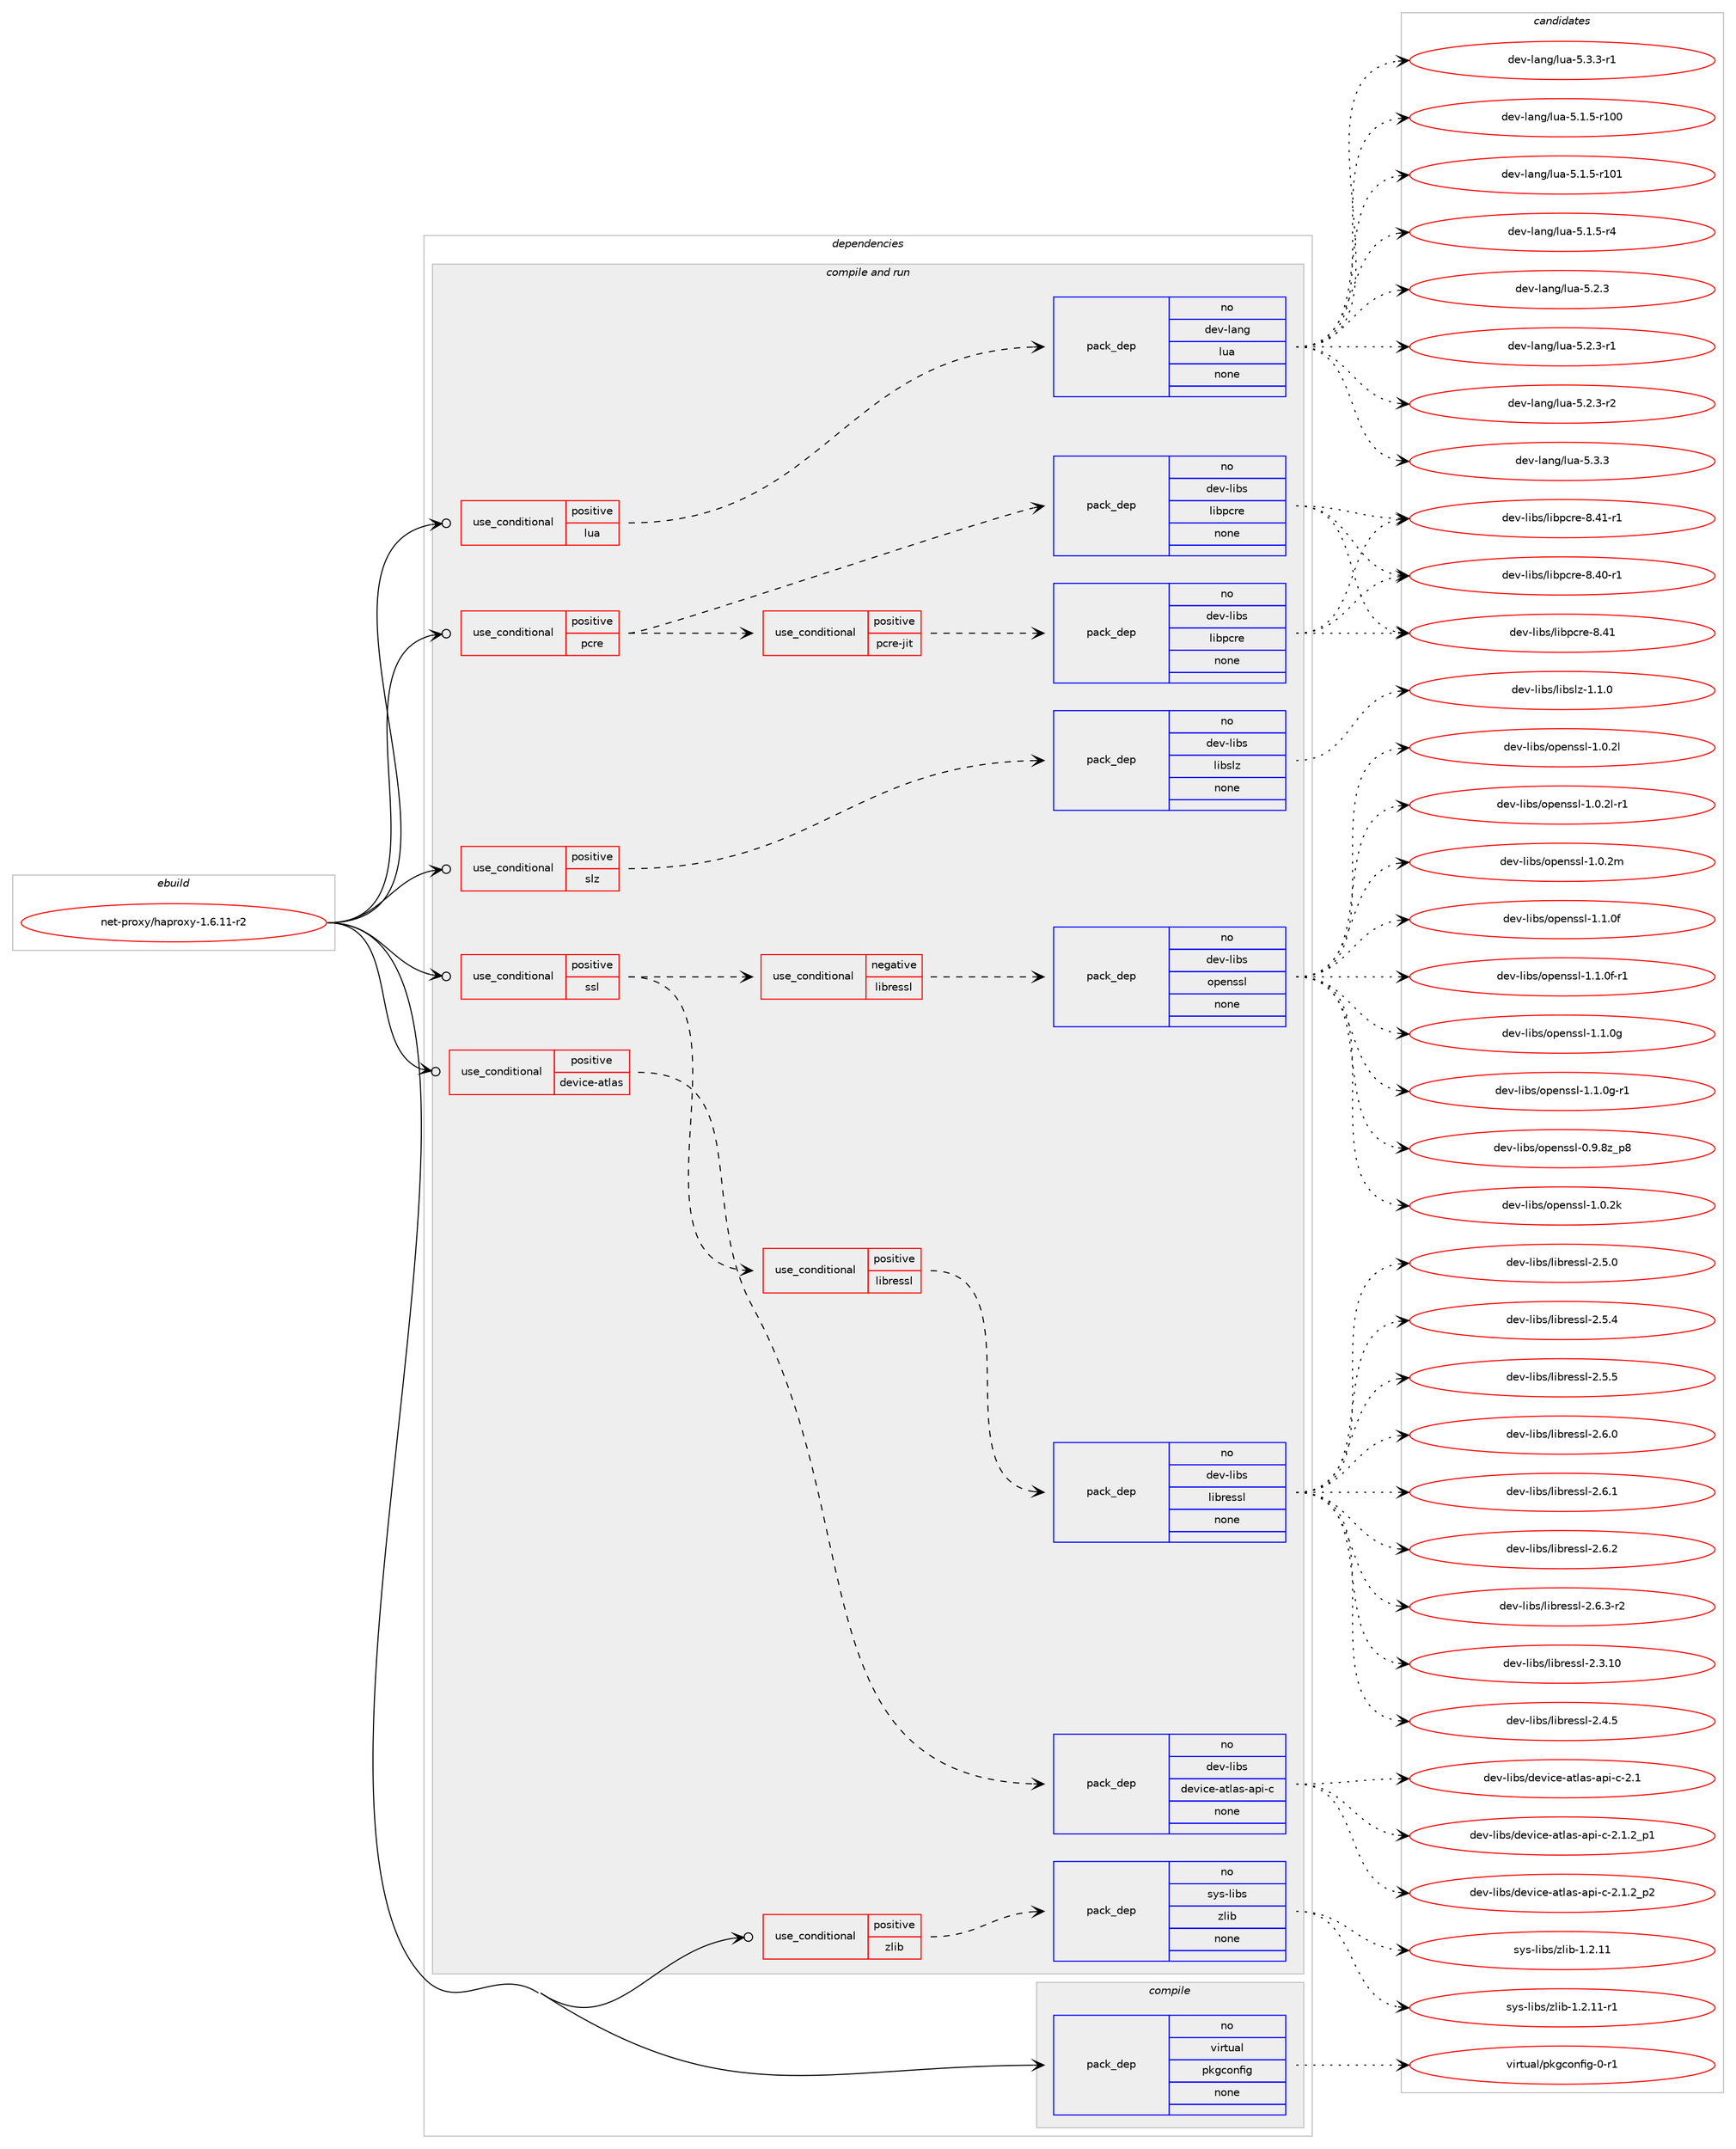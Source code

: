 digraph prolog {

# *************
# Graph options
# *************

newrank=true;
concentrate=true;
compound=true;
graph [rankdir=LR,fontname=Helvetica,fontsize=10,ranksep=1.5];#, ranksep=2.5, nodesep=0.2];
edge  [arrowhead=vee];
node  [fontname=Helvetica,fontsize=10];

# **********
# The ebuild
# **********

subgraph cluster_leftcol {
color=gray;
rank=same;
label=<<i>ebuild</i>>;
id [label="net-proxy/haproxy-1.6.11-r2", color=red, width=4, href="../net-proxy/haproxy-1.6.11-r2.svg"];
}

# ****************
# The dependencies
# ****************

subgraph cluster_midcol {
color=gray;
label=<<i>dependencies</i>>;
subgraph cluster_compile {
fillcolor="#eeeeee";
style=filled;
label=<<i>compile</i>>;
subgraph pack346 {
dependency484 [label=<<TABLE BORDER="0" CELLBORDER="1" CELLSPACING="0" CELLPADDING="4" WIDTH="220"><TR><TD ROWSPAN="6" CELLPADDING="30">pack_dep</TD></TR><TR><TD WIDTH="110">no</TD></TR><TR><TD>virtual</TD></TR><TR><TD>pkgconfig</TD></TR><TR><TD>none</TD></TR><TR><TD></TD></TR></TABLE>>, shape=none, color=blue];
}
id:e -> dependency484:w [weight=20,style="solid",arrowhead="vee"];
}
subgraph cluster_compileandrun {
fillcolor="#eeeeee";
style=filled;
label=<<i>compile and run</i>>;
subgraph cond132 {
dependency485 [label=<<TABLE BORDER="0" CELLBORDER="1" CELLSPACING="0" CELLPADDING="4"><TR><TD ROWSPAN="3" CELLPADDING="10">use_conditional</TD></TR><TR><TD>positive</TD></TR><TR><TD>device-atlas</TD></TR></TABLE>>, shape=none, color=red];
subgraph pack347 {
dependency486 [label=<<TABLE BORDER="0" CELLBORDER="1" CELLSPACING="0" CELLPADDING="4" WIDTH="220"><TR><TD ROWSPAN="6" CELLPADDING="30">pack_dep</TD></TR><TR><TD WIDTH="110">no</TD></TR><TR><TD>dev-libs</TD></TR><TR><TD>device-atlas-api-c</TD></TR><TR><TD>none</TD></TR><TR><TD></TD></TR></TABLE>>, shape=none, color=blue];
}
dependency485:e -> dependency486:w [weight=20,style="dashed",arrowhead="vee"];
}
id:e -> dependency485:w [weight=20,style="solid",arrowhead="odotvee"];
subgraph cond133 {
dependency487 [label=<<TABLE BORDER="0" CELLBORDER="1" CELLSPACING="0" CELLPADDING="4"><TR><TD ROWSPAN="3" CELLPADDING="10">use_conditional</TD></TR><TR><TD>positive</TD></TR><TR><TD>lua</TD></TR></TABLE>>, shape=none, color=red];
subgraph pack348 {
dependency488 [label=<<TABLE BORDER="0" CELLBORDER="1" CELLSPACING="0" CELLPADDING="4" WIDTH="220"><TR><TD ROWSPAN="6" CELLPADDING="30">pack_dep</TD></TR><TR><TD WIDTH="110">no</TD></TR><TR><TD>dev-lang</TD></TR><TR><TD>lua</TD></TR><TR><TD>none</TD></TR><TR><TD></TD></TR></TABLE>>, shape=none, color=blue];
}
dependency487:e -> dependency488:w [weight=20,style="dashed",arrowhead="vee"];
}
id:e -> dependency487:w [weight=20,style="solid",arrowhead="odotvee"];
subgraph cond134 {
dependency489 [label=<<TABLE BORDER="0" CELLBORDER="1" CELLSPACING="0" CELLPADDING="4"><TR><TD ROWSPAN="3" CELLPADDING="10">use_conditional</TD></TR><TR><TD>positive</TD></TR><TR><TD>pcre</TD></TR></TABLE>>, shape=none, color=red];
subgraph pack349 {
dependency490 [label=<<TABLE BORDER="0" CELLBORDER="1" CELLSPACING="0" CELLPADDING="4" WIDTH="220"><TR><TD ROWSPAN="6" CELLPADDING="30">pack_dep</TD></TR><TR><TD WIDTH="110">no</TD></TR><TR><TD>dev-libs</TD></TR><TR><TD>libpcre</TD></TR><TR><TD>none</TD></TR><TR><TD></TD></TR></TABLE>>, shape=none, color=blue];
}
dependency489:e -> dependency490:w [weight=20,style="dashed",arrowhead="vee"];
subgraph cond135 {
dependency491 [label=<<TABLE BORDER="0" CELLBORDER="1" CELLSPACING="0" CELLPADDING="4"><TR><TD ROWSPAN="3" CELLPADDING="10">use_conditional</TD></TR><TR><TD>positive</TD></TR><TR><TD>pcre-jit</TD></TR></TABLE>>, shape=none, color=red];
subgraph pack350 {
dependency492 [label=<<TABLE BORDER="0" CELLBORDER="1" CELLSPACING="0" CELLPADDING="4" WIDTH="220"><TR><TD ROWSPAN="6" CELLPADDING="30">pack_dep</TD></TR><TR><TD WIDTH="110">no</TD></TR><TR><TD>dev-libs</TD></TR><TR><TD>libpcre</TD></TR><TR><TD>none</TD></TR><TR><TD></TD></TR></TABLE>>, shape=none, color=blue];
}
dependency491:e -> dependency492:w [weight=20,style="dashed",arrowhead="vee"];
}
dependency489:e -> dependency491:w [weight=20,style="dashed",arrowhead="vee"];
}
id:e -> dependency489:w [weight=20,style="solid",arrowhead="odotvee"];
subgraph cond136 {
dependency493 [label=<<TABLE BORDER="0" CELLBORDER="1" CELLSPACING="0" CELLPADDING="4"><TR><TD ROWSPAN="3" CELLPADDING="10">use_conditional</TD></TR><TR><TD>positive</TD></TR><TR><TD>slz</TD></TR></TABLE>>, shape=none, color=red];
subgraph pack351 {
dependency494 [label=<<TABLE BORDER="0" CELLBORDER="1" CELLSPACING="0" CELLPADDING="4" WIDTH="220"><TR><TD ROWSPAN="6" CELLPADDING="30">pack_dep</TD></TR><TR><TD WIDTH="110">no</TD></TR><TR><TD>dev-libs</TD></TR><TR><TD>libslz</TD></TR><TR><TD>none</TD></TR><TR><TD></TD></TR></TABLE>>, shape=none, color=blue];
}
dependency493:e -> dependency494:w [weight=20,style="dashed",arrowhead="vee"];
}
id:e -> dependency493:w [weight=20,style="solid",arrowhead="odotvee"];
subgraph cond137 {
dependency495 [label=<<TABLE BORDER="0" CELLBORDER="1" CELLSPACING="0" CELLPADDING="4"><TR><TD ROWSPAN="3" CELLPADDING="10">use_conditional</TD></TR><TR><TD>positive</TD></TR><TR><TD>ssl</TD></TR></TABLE>>, shape=none, color=red];
subgraph cond138 {
dependency496 [label=<<TABLE BORDER="0" CELLBORDER="1" CELLSPACING="0" CELLPADDING="4"><TR><TD ROWSPAN="3" CELLPADDING="10">use_conditional</TD></TR><TR><TD>negative</TD></TR><TR><TD>libressl</TD></TR></TABLE>>, shape=none, color=red];
subgraph pack352 {
dependency497 [label=<<TABLE BORDER="0" CELLBORDER="1" CELLSPACING="0" CELLPADDING="4" WIDTH="220"><TR><TD ROWSPAN="6" CELLPADDING="30">pack_dep</TD></TR><TR><TD WIDTH="110">no</TD></TR><TR><TD>dev-libs</TD></TR><TR><TD>openssl</TD></TR><TR><TD>none</TD></TR><TR><TD></TD></TR></TABLE>>, shape=none, color=blue];
}
dependency496:e -> dependency497:w [weight=20,style="dashed",arrowhead="vee"];
}
dependency495:e -> dependency496:w [weight=20,style="dashed",arrowhead="vee"];
subgraph cond139 {
dependency498 [label=<<TABLE BORDER="0" CELLBORDER="1" CELLSPACING="0" CELLPADDING="4"><TR><TD ROWSPAN="3" CELLPADDING="10">use_conditional</TD></TR><TR><TD>positive</TD></TR><TR><TD>libressl</TD></TR></TABLE>>, shape=none, color=red];
subgraph pack353 {
dependency499 [label=<<TABLE BORDER="0" CELLBORDER="1" CELLSPACING="0" CELLPADDING="4" WIDTH="220"><TR><TD ROWSPAN="6" CELLPADDING="30">pack_dep</TD></TR><TR><TD WIDTH="110">no</TD></TR><TR><TD>dev-libs</TD></TR><TR><TD>libressl</TD></TR><TR><TD>none</TD></TR><TR><TD></TD></TR></TABLE>>, shape=none, color=blue];
}
dependency498:e -> dependency499:w [weight=20,style="dashed",arrowhead="vee"];
}
dependency495:e -> dependency498:w [weight=20,style="dashed",arrowhead="vee"];
}
id:e -> dependency495:w [weight=20,style="solid",arrowhead="odotvee"];
subgraph cond140 {
dependency500 [label=<<TABLE BORDER="0" CELLBORDER="1" CELLSPACING="0" CELLPADDING="4"><TR><TD ROWSPAN="3" CELLPADDING="10">use_conditional</TD></TR><TR><TD>positive</TD></TR><TR><TD>zlib</TD></TR></TABLE>>, shape=none, color=red];
subgraph pack354 {
dependency501 [label=<<TABLE BORDER="0" CELLBORDER="1" CELLSPACING="0" CELLPADDING="4" WIDTH="220"><TR><TD ROWSPAN="6" CELLPADDING="30">pack_dep</TD></TR><TR><TD WIDTH="110">no</TD></TR><TR><TD>sys-libs</TD></TR><TR><TD>zlib</TD></TR><TR><TD>none</TD></TR><TR><TD></TD></TR></TABLE>>, shape=none, color=blue];
}
dependency500:e -> dependency501:w [weight=20,style="dashed",arrowhead="vee"];
}
id:e -> dependency500:w [weight=20,style="solid",arrowhead="odotvee"];
}
subgraph cluster_run {
fillcolor="#eeeeee";
style=filled;
label=<<i>run</i>>;
}
}

# **************
# The candidates
# **************

subgraph cluster_choices {
rank=same;
color=gray;
label=<<i>candidates</i>>;

subgraph choice346 {
color=black;
nodesep=1;
choice11810511411611797108471121071039911111010210510345484511449 [label="virtual/pkgconfig-0-r1", color=red, width=4,href="../virtual/pkgconfig-0-r1.svg"];
dependency484:e -> choice11810511411611797108471121071039911111010210510345484511449:w [style=dotted,weight="100"];
}
subgraph choice347 {
color=black;
nodesep=1;
choice100101118451081059811547100101118105991014597116108971154597112105459945504649 [label="dev-libs/device-atlas-api-c-2.1", color=red, width=4,href="../dev-libs/device-atlas-api-c-2.1.svg"];
choice10010111845108105981154710010111810599101459711610897115459711210545994550464946509511249 [label="dev-libs/device-atlas-api-c-2.1.2_p1", color=red, width=4,href="../dev-libs/device-atlas-api-c-2.1.2_p1.svg"];
choice10010111845108105981154710010111810599101459711610897115459711210545994550464946509511250 [label="dev-libs/device-atlas-api-c-2.1.2_p2", color=red, width=4,href="../dev-libs/device-atlas-api-c-2.1.2_p2.svg"];
dependency486:e -> choice100101118451081059811547100101118105991014597116108971154597112105459945504649:w [style=dotted,weight="100"];
dependency486:e -> choice10010111845108105981154710010111810599101459711610897115459711210545994550464946509511249:w [style=dotted,weight="100"];
dependency486:e -> choice10010111845108105981154710010111810599101459711610897115459711210545994550464946509511250:w [style=dotted,weight="100"];
}
subgraph choice348 {
color=black;
nodesep=1;
choice1001011184510897110103471081179745534649465345114494848 [label="dev-lang/lua-5.1.5-r100", color=red, width=4,href="../dev-lang/lua-5.1.5-r100.svg"];
choice1001011184510897110103471081179745534649465345114494849 [label="dev-lang/lua-5.1.5-r101", color=red, width=4,href="../dev-lang/lua-5.1.5-r101.svg"];
choice100101118451089711010347108117974553464946534511452 [label="dev-lang/lua-5.1.5-r4", color=red, width=4,href="../dev-lang/lua-5.1.5-r4.svg"];
choice10010111845108971101034710811797455346504651 [label="dev-lang/lua-5.2.3", color=red, width=4,href="../dev-lang/lua-5.2.3.svg"];
choice100101118451089711010347108117974553465046514511449 [label="dev-lang/lua-5.2.3-r1", color=red, width=4,href="../dev-lang/lua-5.2.3-r1.svg"];
choice100101118451089711010347108117974553465046514511450 [label="dev-lang/lua-5.2.3-r2", color=red, width=4,href="../dev-lang/lua-5.2.3-r2.svg"];
choice10010111845108971101034710811797455346514651 [label="dev-lang/lua-5.3.3", color=red, width=4,href="../dev-lang/lua-5.3.3.svg"];
choice100101118451089711010347108117974553465146514511449 [label="dev-lang/lua-5.3.3-r1", color=red, width=4,href="../dev-lang/lua-5.3.3-r1.svg"];
dependency488:e -> choice1001011184510897110103471081179745534649465345114494848:w [style=dotted,weight="100"];
dependency488:e -> choice1001011184510897110103471081179745534649465345114494849:w [style=dotted,weight="100"];
dependency488:e -> choice100101118451089711010347108117974553464946534511452:w [style=dotted,weight="100"];
dependency488:e -> choice10010111845108971101034710811797455346504651:w [style=dotted,weight="100"];
dependency488:e -> choice100101118451089711010347108117974553465046514511449:w [style=dotted,weight="100"];
dependency488:e -> choice100101118451089711010347108117974553465046514511450:w [style=dotted,weight="100"];
dependency488:e -> choice10010111845108971101034710811797455346514651:w [style=dotted,weight="100"];
dependency488:e -> choice100101118451089711010347108117974553465146514511449:w [style=dotted,weight="100"];
}
subgraph choice349 {
color=black;
nodesep=1;
choice100101118451081059811547108105981129911410145564652484511449 [label="dev-libs/libpcre-8.40-r1", color=red, width=4,href="../dev-libs/libpcre-8.40-r1.svg"];
choice10010111845108105981154710810598112991141014556465249 [label="dev-libs/libpcre-8.41", color=red, width=4,href="../dev-libs/libpcre-8.41.svg"];
choice100101118451081059811547108105981129911410145564652494511449 [label="dev-libs/libpcre-8.41-r1", color=red, width=4,href="../dev-libs/libpcre-8.41-r1.svg"];
dependency490:e -> choice100101118451081059811547108105981129911410145564652484511449:w [style=dotted,weight="100"];
dependency490:e -> choice10010111845108105981154710810598112991141014556465249:w [style=dotted,weight="100"];
dependency490:e -> choice100101118451081059811547108105981129911410145564652494511449:w [style=dotted,weight="100"];
}
subgraph choice350 {
color=black;
nodesep=1;
choice100101118451081059811547108105981129911410145564652484511449 [label="dev-libs/libpcre-8.40-r1", color=red, width=4,href="../dev-libs/libpcre-8.40-r1.svg"];
choice10010111845108105981154710810598112991141014556465249 [label="dev-libs/libpcre-8.41", color=red, width=4,href="../dev-libs/libpcre-8.41.svg"];
choice100101118451081059811547108105981129911410145564652494511449 [label="dev-libs/libpcre-8.41-r1", color=red, width=4,href="../dev-libs/libpcre-8.41-r1.svg"];
dependency492:e -> choice100101118451081059811547108105981129911410145564652484511449:w [style=dotted,weight="100"];
dependency492:e -> choice10010111845108105981154710810598112991141014556465249:w [style=dotted,weight="100"];
dependency492:e -> choice100101118451081059811547108105981129911410145564652494511449:w [style=dotted,weight="100"];
}
subgraph choice351 {
color=black;
nodesep=1;
choice10010111845108105981154710810598115108122454946494648 [label="dev-libs/libslz-1.1.0", color=red, width=4,href="../dev-libs/libslz-1.1.0.svg"];
dependency494:e -> choice10010111845108105981154710810598115108122454946494648:w [style=dotted,weight="100"];
}
subgraph choice352 {
color=black;
nodesep=1;
choice1001011184510810598115471111121011101151151084548465746561229511256 [label="dev-libs/openssl-0.9.8z_p8", color=red, width=4,href="../dev-libs/openssl-0.9.8z_p8.svg"];
choice100101118451081059811547111112101110115115108454946484650107 [label="dev-libs/openssl-1.0.2k", color=red, width=4,href="../dev-libs/openssl-1.0.2k.svg"];
choice100101118451081059811547111112101110115115108454946484650108 [label="dev-libs/openssl-1.0.2l", color=red, width=4,href="../dev-libs/openssl-1.0.2l.svg"];
choice1001011184510810598115471111121011101151151084549464846501084511449 [label="dev-libs/openssl-1.0.2l-r1", color=red, width=4,href="../dev-libs/openssl-1.0.2l-r1.svg"];
choice100101118451081059811547111112101110115115108454946484650109 [label="dev-libs/openssl-1.0.2m", color=red, width=4,href="../dev-libs/openssl-1.0.2m.svg"];
choice100101118451081059811547111112101110115115108454946494648102 [label="dev-libs/openssl-1.1.0f", color=red, width=4,href="../dev-libs/openssl-1.1.0f.svg"];
choice1001011184510810598115471111121011101151151084549464946481024511449 [label="dev-libs/openssl-1.1.0f-r1", color=red, width=4,href="../dev-libs/openssl-1.1.0f-r1.svg"];
choice100101118451081059811547111112101110115115108454946494648103 [label="dev-libs/openssl-1.1.0g", color=red, width=4,href="../dev-libs/openssl-1.1.0g.svg"];
choice1001011184510810598115471111121011101151151084549464946481034511449 [label="dev-libs/openssl-1.1.0g-r1", color=red, width=4,href="../dev-libs/openssl-1.1.0g-r1.svg"];
dependency497:e -> choice1001011184510810598115471111121011101151151084548465746561229511256:w [style=dotted,weight="100"];
dependency497:e -> choice100101118451081059811547111112101110115115108454946484650107:w [style=dotted,weight="100"];
dependency497:e -> choice100101118451081059811547111112101110115115108454946484650108:w [style=dotted,weight="100"];
dependency497:e -> choice1001011184510810598115471111121011101151151084549464846501084511449:w [style=dotted,weight="100"];
dependency497:e -> choice100101118451081059811547111112101110115115108454946484650109:w [style=dotted,weight="100"];
dependency497:e -> choice100101118451081059811547111112101110115115108454946494648102:w [style=dotted,weight="100"];
dependency497:e -> choice1001011184510810598115471111121011101151151084549464946481024511449:w [style=dotted,weight="100"];
dependency497:e -> choice100101118451081059811547111112101110115115108454946494648103:w [style=dotted,weight="100"];
dependency497:e -> choice1001011184510810598115471111121011101151151084549464946481034511449:w [style=dotted,weight="100"];
}
subgraph choice353 {
color=black;
nodesep=1;
choice1001011184510810598115471081059811410111511510845504651464948 [label="dev-libs/libressl-2.3.10", color=red, width=4,href="../dev-libs/libressl-2.3.10.svg"];
choice10010111845108105981154710810598114101115115108455046524653 [label="dev-libs/libressl-2.4.5", color=red, width=4,href="../dev-libs/libressl-2.4.5.svg"];
choice10010111845108105981154710810598114101115115108455046534648 [label="dev-libs/libressl-2.5.0", color=red, width=4,href="../dev-libs/libressl-2.5.0.svg"];
choice10010111845108105981154710810598114101115115108455046534652 [label="dev-libs/libressl-2.5.4", color=red, width=4,href="../dev-libs/libressl-2.5.4.svg"];
choice10010111845108105981154710810598114101115115108455046534653 [label="dev-libs/libressl-2.5.5", color=red, width=4,href="../dev-libs/libressl-2.5.5.svg"];
choice10010111845108105981154710810598114101115115108455046544648 [label="dev-libs/libressl-2.6.0", color=red, width=4,href="../dev-libs/libressl-2.6.0.svg"];
choice10010111845108105981154710810598114101115115108455046544649 [label="dev-libs/libressl-2.6.1", color=red, width=4,href="../dev-libs/libressl-2.6.1.svg"];
choice10010111845108105981154710810598114101115115108455046544650 [label="dev-libs/libressl-2.6.2", color=red, width=4,href="../dev-libs/libressl-2.6.2.svg"];
choice100101118451081059811547108105981141011151151084550465446514511450 [label="dev-libs/libressl-2.6.3-r2", color=red, width=4,href="../dev-libs/libressl-2.6.3-r2.svg"];
dependency499:e -> choice1001011184510810598115471081059811410111511510845504651464948:w [style=dotted,weight="100"];
dependency499:e -> choice10010111845108105981154710810598114101115115108455046524653:w [style=dotted,weight="100"];
dependency499:e -> choice10010111845108105981154710810598114101115115108455046534648:w [style=dotted,weight="100"];
dependency499:e -> choice10010111845108105981154710810598114101115115108455046534652:w [style=dotted,weight="100"];
dependency499:e -> choice10010111845108105981154710810598114101115115108455046534653:w [style=dotted,weight="100"];
dependency499:e -> choice10010111845108105981154710810598114101115115108455046544648:w [style=dotted,weight="100"];
dependency499:e -> choice10010111845108105981154710810598114101115115108455046544649:w [style=dotted,weight="100"];
dependency499:e -> choice10010111845108105981154710810598114101115115108455046544650:w [style=dotted,weight="100"];
dependency499:e -> choice100101118451081059811547108105981141011151151084550465446514511450:w [style=dotted,weight="100"];
}
subgraph choice354 {
color=black;
nodesep=1;
choice1151211154510810598115471221081059845494650464949 [label="sys-libs/zlib-1.2.11", color=red, width=4,href="../sys-libs/zlib-1.2.11.svg"];
choice11512111545108105981154712210810598454946504649494511449 [label="sys-libs/zlib-1.2.11-r1", color=red, width=4,href="../sys-libs/zlib-1.2.11-r1.svg"];
dependency501:e -> choice1151211154510810598115471221081059845494650464949:w [style=dotted,weight="100"];
dependency501:e -> choice11512111545108105981154712210810598454946504649494511449:w [style=dotted,weight="100"];
}
}

}
